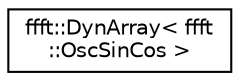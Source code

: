 digraph "Graphical Class Hierarchy"
{
  edge [fontname="Helvetica",fontsize="10",labelfontname="Helvetica",labelfontsize="10"];
  node [fontname="Helvetica",fontsize="10",shape=record];
  rankdir="LR";
  Node0 [label="ffft::DynArray\< ffft\l::OscSinCos \>",height=0.2,width=0.4,color="black", fillcolor="white", style="filled",URL="$classffft_1_1DynArray.html"];
}
